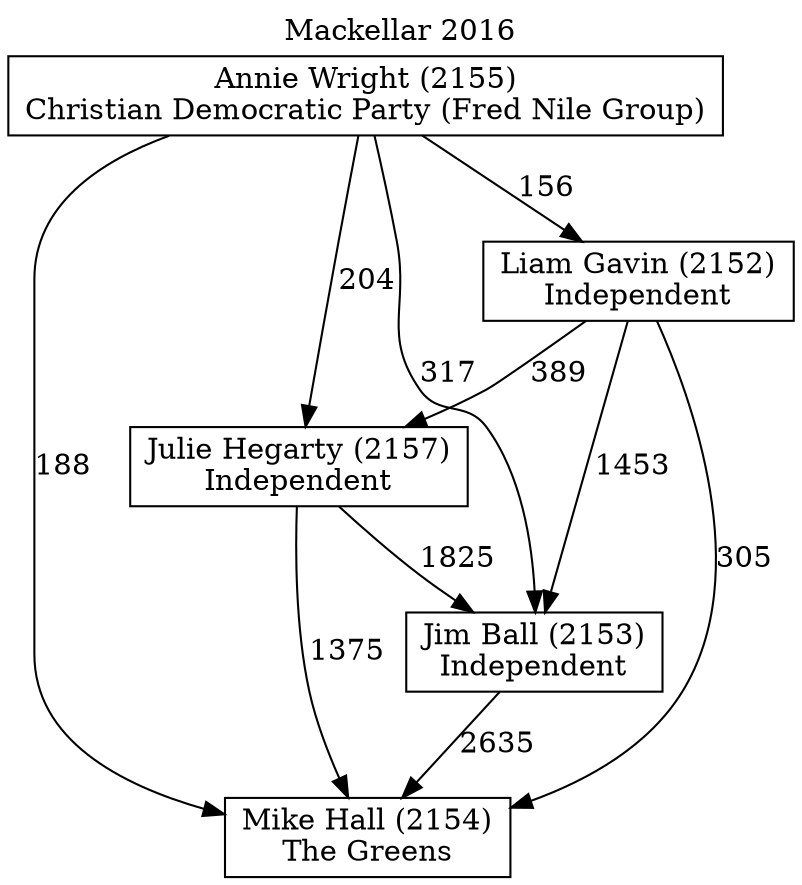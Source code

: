 // House preference flow
digraph "Mike Hall (2154)_Mackellar_2016" {
	graph [label="Mackellar 2016" labelloc=t mclimit=10]
	node [shape=box]
	"Annie Wright (2155)" [label="Annie Wright (2155)
Christian Democratic Party (Fred Nile Group)"]
	"Jim Ball (2153)" [label="Jim Ball (2153)
Independent"]
	"Julie Hegarty (2157)" [label="Julie Hegarty (2157)
Independent"]
	"Liam Gavin (2152)" [label="Liam Gavin (2152)
Independent"]
	"Mike Hall (2154)" [label="Mike Hall (2154)
The Greens"]
	"Annie Wright (2155)" -> "Jim Ball (2153)" [label=317]
	"Annie Wright (2155)" -> "Julie Hegarty (2157)" [label=204]
	"Annie Wright (2155)" -> "Liam Gavin (2152)" [label=156]
	"Annie Wright (2155)" -> "Mike Hall (2154)" [label=188]
	"Jim Ball (2153)" -> "Mike Hall (2154)" [label=2635]
	"Julie Hegarty (2157)" -> "Jim Ball (2153)" [label=1825]
	"Julie Hegarty (2157)" -> "Mike Hall (2154)" [label=1375]
	"Liam Gavin (2152)" -> "Jim Ball (2153)" [label=1453]
	"Liam Gavin (2152)" -> "Julie Hegarty (2157)" [label=389]
	"Liam Gavin (2152)" -> "Mike Hall (2154)" [label=305]
}
